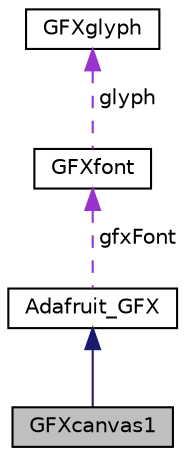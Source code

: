digraph "GFXcanvas1"
{
  edge [fontname="Helvetica",fontsize="10",labelfontname="Helvetica",labelfontsize="10"];
  node [fontname="Helvetica",fontsize="10",shape=record];
  Node2 [label="GFXcanvas1",height=0.2,width=0.4,color="black", fillcolor="grey75", style="filled", fontcolor="black"];
  Node3 -> Node2 [dir="back",color="midnightblue",fontsize="10",style="solid",fontname="Helvetica"];
  Node3 [label="Adafruit_GFX",height=0.2,width=0.4,color="black", fillcolor="white", style="filled",URL="$class_adafruit___g_f_x.html"];
  Node4 -> Node3 [dir="back",color="darkorchid3",fontsize="10",style="dashed",label=" gfxFont" ,fontname="Helvetica"];
  Node4 [label="GFXfont",height=0.2,width=0.4,color="black", fillcolor="white", style="filled",URL="$struct_g_f_xfont.html"];
  Node5 -> Node4 [dir="back",color="darkorchid3",fontsize="10",style="dashed",label=" glyph" ,fontname="Helvetica"];
  Node5 [label="GFXglyph",height=0.2,width=0.4,color="black", fillcolor="white", style="filled",URL="$struct_g_f_xglyph.html"];
}
